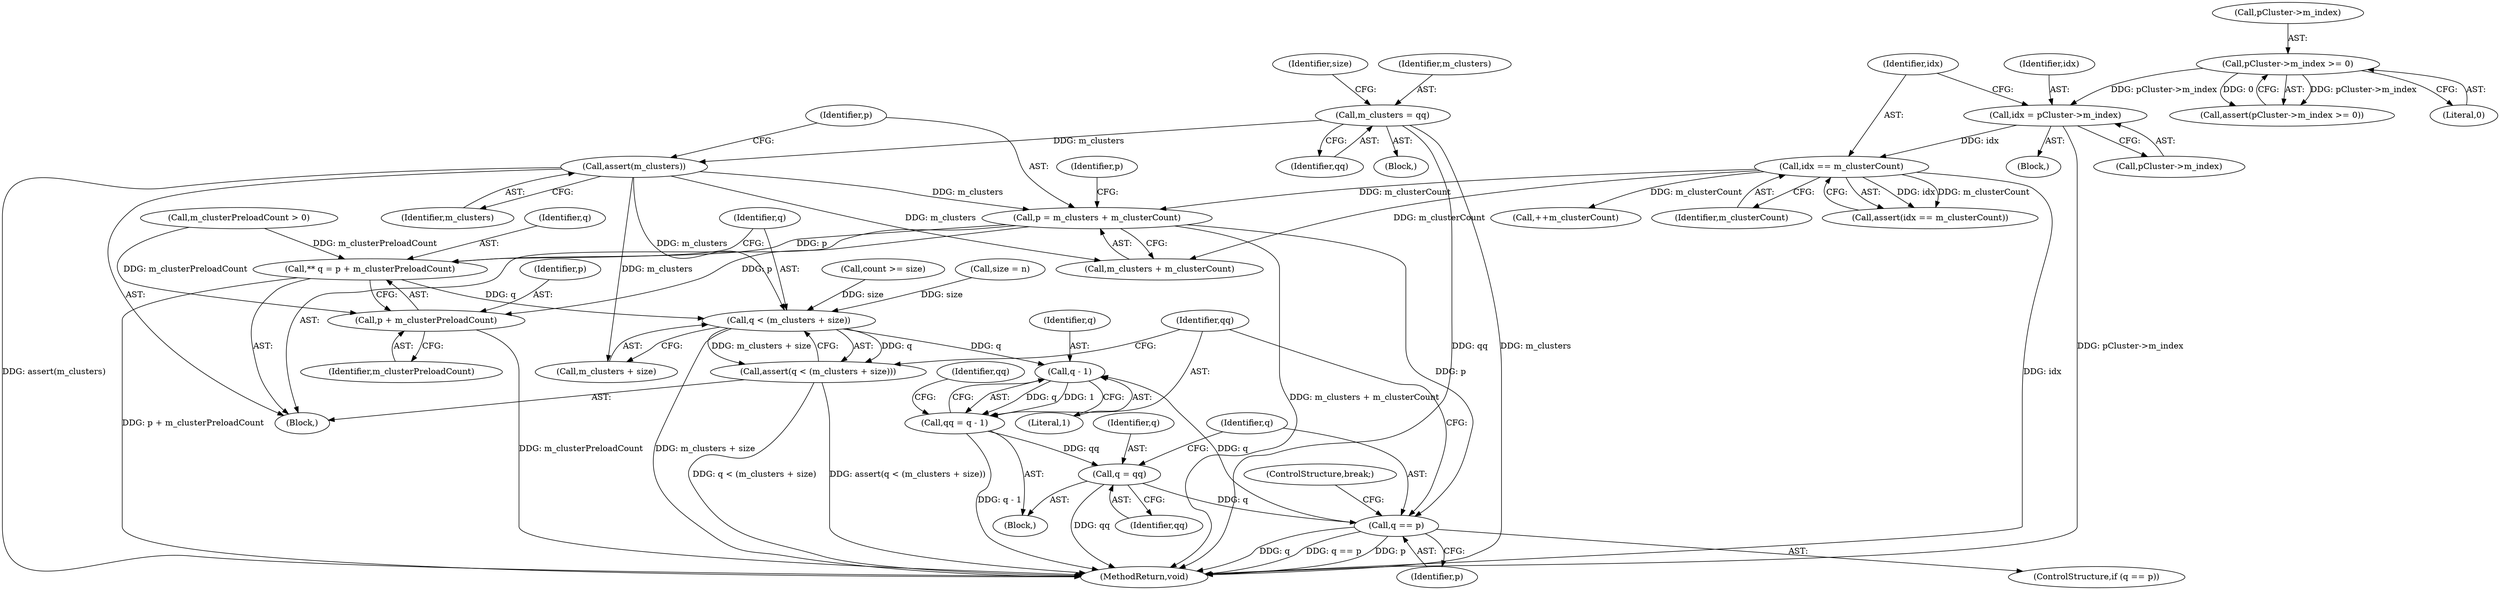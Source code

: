 digraph "1_Android_04839626ed859623901ebd3a5fd483982186b59d@integer" {
"1000190" [label="(Call,p = m_clusters + m_clusterCount)"];
"1000188" [label="(Call,assert(m_clusters))"];
"1000177" [label="(Call,m_clusters = qq)"];
"1000132" [label="(Call,idx == m_clusterCount)"];
"1000126" [label="(Call,idx = pCluster->m_index)"];
"1000106" [label="(Call,pCluster->m_index >= 0)"];
"1000206" [label="(Call,** q = p + m_clusterPreloadCount)"];
"1000212" [label="(Call,q < (m_clusters + size))"];
"1000211" [label="(Call,assert(q < (m_clusters + size)))"];
"1000221" [label="(Call,q - 1)"];
"1000219" [label="(Call,qq = q - 1)"];
"1000236" [label="(Call,q = qq)"];
"1000240" [label="(Call,q == p)"];
"1000208" [label="(Call,p + m_clusterPreloadCount)"];
"1000251" [label="(MethodReturn,void)"];
"1000240" [label="(Call,q == p)"];
"1000219" [label="(Call,qq = q - 1)"];
"1000197" [label="(Identifier,p)"];
"1000128" [label="(Call,pCluster->m_index)"];
"1000249" [label="(Call,++m_clusterCount)"];
"1000191" [label="(Identifier,p)"];
"1000243" [label="(ControlStructure,break;)"];
"1000187" [label="(Block,)"];
"1000127" [label="(Identifier,idx)"];
"1000132" [label="(Call,idx == m_clusterCount)"];
"1000213" [label="(Identifier,q)"];
"1000177" [label="(Call,m_clusters = qq)"];
"1000179" [label="(Identifier,qq)"];
"1000189" [label="(Identifier,m_clusters)"];
"1000214" [label="(Call,m_clusters + size)"];
"1000211" [label="(Call,assert(q < (m_clusters + size)))"];
"1000136" [label="(Call,count >= size)"];
"1000192" [label="(Call,m_clusters + m_clusterCount)"];
"1000107" [label="(Call,pCluster->m_index)"];
"1000209" [label="(Identifier,p)"];
"1000236" [label="(Call,q = qq)"];
"1000188" [label="(Call,assert(m_clusters))"];
"1000181" [label="(Identifier,size)"];
"1000242" [label="(Identifier,p)"];
"1000134" [label="(Identifier,m_clusterCount)"];
"1000206" [label="(Call,** q = p + m_clusterPreloadCount)"];
"1000131" [label="(Call,assert(idx == m_clusterCount))"];
"1000239" [label="(ControlStructure,if (q == p))"];
"1000210" [label="(Identifier,m_clusterPreloadCount)"];
"1000133" [label="(Identifier,idx)"];
"1000110" [label="(Literal,0)"];
"1000102" [label="(Block,)"];
"1000184" [label="(Call,m_clusterPreloadCount > 0)"];
"1000190" [label="(Call,p = m_clusters + m_clusterCount)"];
"1000178" [label="(Identifier,m_clusters)"];
"1000222" [label="(Identifier,q)"];
"1000241" [label="(Identifier,q)"];
"1000208" [label="(Call,p + m_clusterPreloadCount)"];
"1000220" [label="(Identifier,qq)"];
"1000238" [label="(Identifier,qq)"];
"1000218" [label="(Block,)"];
"1000126" [label="(Call,idx = pCluster->m_index)"];
"1000180" [label="(Call,size = n)"];
"1000223" [label="(Literal,1)"];
"1000105" [label="(Call,assert(pCluster->m_index >= 0))"];
"1000212" [label="(Call,q < (m_clusters + size))"];
"1000139" [label="(Block,)"];
"1000221" [label="(Call,q - 1)"];
"1000207" [label="(Identifier,q)"];
"1000106" [label="(Call,pCluster->m_index >= 0)"];
"1000228" [label="(Identifier,qq)"];
"1000237" [label="(Identifier,q)"];
"1000190" -> "1000187"  [label="AST: "];
"1000190" -> "1000192"  [label="CFG: "];
"1000191" -> "1000190"  [label="AST: "];
"1000192" -> "1000190"  [label="AST: "];
"1000197" -> "1000190"  [label="CFG: "];
"1000190" -> "1000251"  [label="DDG: m_clusters + m_clusterCount"];
"1000188" -> "1000190"  [label="DDG: m_clusters"];
"1000132" -> "1000190"  [label="DDG: m_clusterCount"];
"1000190" -> "1000206"  [label="DDG: p"];
"1000190" -> "1000208"  [label="DDG: p"];
"1000190" -> "1000240"  [label="DDG: p"];
"1000188" -> "1000187"  [label="AST: "];
"1000188" -> "1000189"  [label="CFG: "];
"1000189" -> "1000188"  [label="AST: "];
"1000191" -> "1000188"  [label="CFG: "];
"1000188" -> "1000251"  [label="DDG: assert(m_clusters)"];
"1000177" -> "1000188"  [label="DDG: m_clusters"];
"1000188" -> "1000192"  [label="DDG: m_clusters"];
"1000188" -> "1000212"  [label="DDG: m_clusters"];
"1000188" -> "1000214"  [label="DDG: m_clusters"];
"1000177" -> "1000139"  [label="AST: "];
"1000177" -> "1000179"  [label="CFG: "];
"1000178" -> "1000177"  [label="AST: "];
"1000179" -> "1000177"  [label="AST: "];
"1000181" -> "1000177"  [label="CFG: "];
"1000177" -> "1000251"  [label="DDG: qq"];
"1000177" -> "1000251"  [label="DDG: m_clusters"];
"1000132" -> "1000131"  [label="AST: "];
"1000132" -> "1000134"  [label="CFG: "];
"1000133" -> "1000132"  [label="AST: "];
"1000134" -> "1000132"  [label="AST: "];
"1000131" -> "1000132"  [label="CFG: "];
"1000132" -> "1000251"  [label="DDG: idx"];
"1000132" -> "1000131"  [label="DDG: idx"];
"1000132" -> "1000131"  [label="DDG: m_clusterCount"];
"1000126" -> "1000132"  [label="DDG: idx"];
"1000132" -> "1000192"  [label="DDG: m_clusterCount"];
"1000132" -> "1000249"  [label="DDG: m_clusterCount"];
"1000126" -> "1000102"  [label="AST: "];
"1000126" -> "1000128"  [label="CFG: "];
"1000127" -> "1000126"  [label="AST: "];
"1000128" -> "1000126"  [label="AST: "];
"1000133" -> "1000126"  [label="CFG: "];
"1000126" -> "1000251"  [label="DDG: pCluster->m_index"];
"1000106" -> "1000126"  [label="DDG: pCluster->m_index"];
"1000106" -> "1000105"  [label="AST: "];
"1000106" -> "1000110"  [label="CFG: "];
"1000107" -> "1000106"  [label="AST: "];
"1000110" -> "1000106"  [label="AST: "];
"1000105" -> "1000106"  [label="CFG: "];
"1000106" -> "1000105"  [label="DDG: pCluster->m_index"];
"1000106" -> "1000105"  [label="DDG: 0"];
"1000206" -> "1000187"  [label="AST: "];
"1000206" -> "1000208"  [label="CFG: "];
"1000207" -> "1000206"  [label="AST: "];
"1000208" -> "1000206"  [label="AST: "];
"1000213" -> "1000206"  [label="CFG: "];
"1000206" -> "1000251"  [label="DDG: p + m_clusterPreloadCount"];
"1000184" -> "1000206"  [label="DDG: m_clusterPreloadCount"];
"1000206" -> "1000212"  [label="DDG: q"];
"1000212" -> "1000211"  [label="AST: "];
"1000212" -> "1000214"  [label="CFG: "];
"1000213" -> "1000212"  [label="AST: "];
"1000214" -> "1000212"  [label="AST: "];
"1000211" -> "1000212"  [label="CFG: "];
"1000212" -> "1000251"  [label="DDG: m_clusters + size"];
"1000212" -> "1000211"  [label="DDG: q"];
"1000212" -> "1000211"  [label="DDG: m_clusters + size"];
"1000180" -> "1000212"  [label="DDG: size"];
"1000136" -> "1000212"  [label="DDG: size"];
"1000212" -> "1000221"  [label="DDG: q"];
"1000211" -> "1000187"  [label="AST: "];
"1000220" -> "1000211"  [label="CFG: "];
"1000211" -> "1000251"  [label="DDG: q < (m_clusters + size)"];
"1000211" -> "1000251"  [label="DDG: assert(q < (m_clusters + size))"];
"1000221" -> "1000219"  [label="AST: "];
"1000221" -> "1000223"  [label="CFG: "];
"1000222" -> "1000221"  [label="AST: "];
"1000223" -> "1000221"  [label="AST: "];
"1000219" -> "1000221"  [label="CFG: "];
"1000221" -> "1000219"  [label="DDG: q"];
"1000221" -> "1000219"  [label="DDG: 1"];
"1000240" -> "1000221"  [label="DDG: q"];
"1000219" -> "1000218"  [label="AST: "];
"1000220" -> "1000219"  [label="AST: "];
"1000228" -> "1000219"  [label="CFG: "];
"1000219" -> "1000251"  [label="DDG: q - 1"];
"1000219" -> "1000236"  [label="DDG: qq"];
"1000236" -> "1000218"  [label="AST: "];
"1000236" -> "1000238"  [label="CFG: "];
"1000237" -> "1000236"  [label="AST: "];
"1000238" -> "1000236"  [label="AST: "];
"1000241" -> "1000236"  [label="CFG: "];
"1000236" -> "1000251"  [label="DDG: qq"];
"1000236" -> "1000240"  [label="DDG: q"];
"1000240" -> "1000239"  [label="AST: "];
"1000240" -> "1000242"  [label="CFG: "];
"1000241" -> "1000240"  [label="AST: "];
"1000242" -> "1000240"  [label="AST: "];
"1000220" -> "1000240"  [label="CFG: "];
"1000243" -> "1000240"  [label="CFG: "];
"1000240" -> "1000251"  [label="DDG: q == p"];
"1000240" -> "1000251"  [label="DDG: p"];
"1000240" -> "1000251"  [label="DDG: q"];
"1000208" -> "1000210"  [label="CFG: "];
"1000209" -> "1000208"  [label="AST: "];
"1000210" -> "1000208"  [label="AST: "];
"1000208" -> "1000251"  [label="DDG: m_clusterPreloadCount"];
"1000184" -> "1000208"  [label="DDG: m_clusterPreloadCount"];
}
